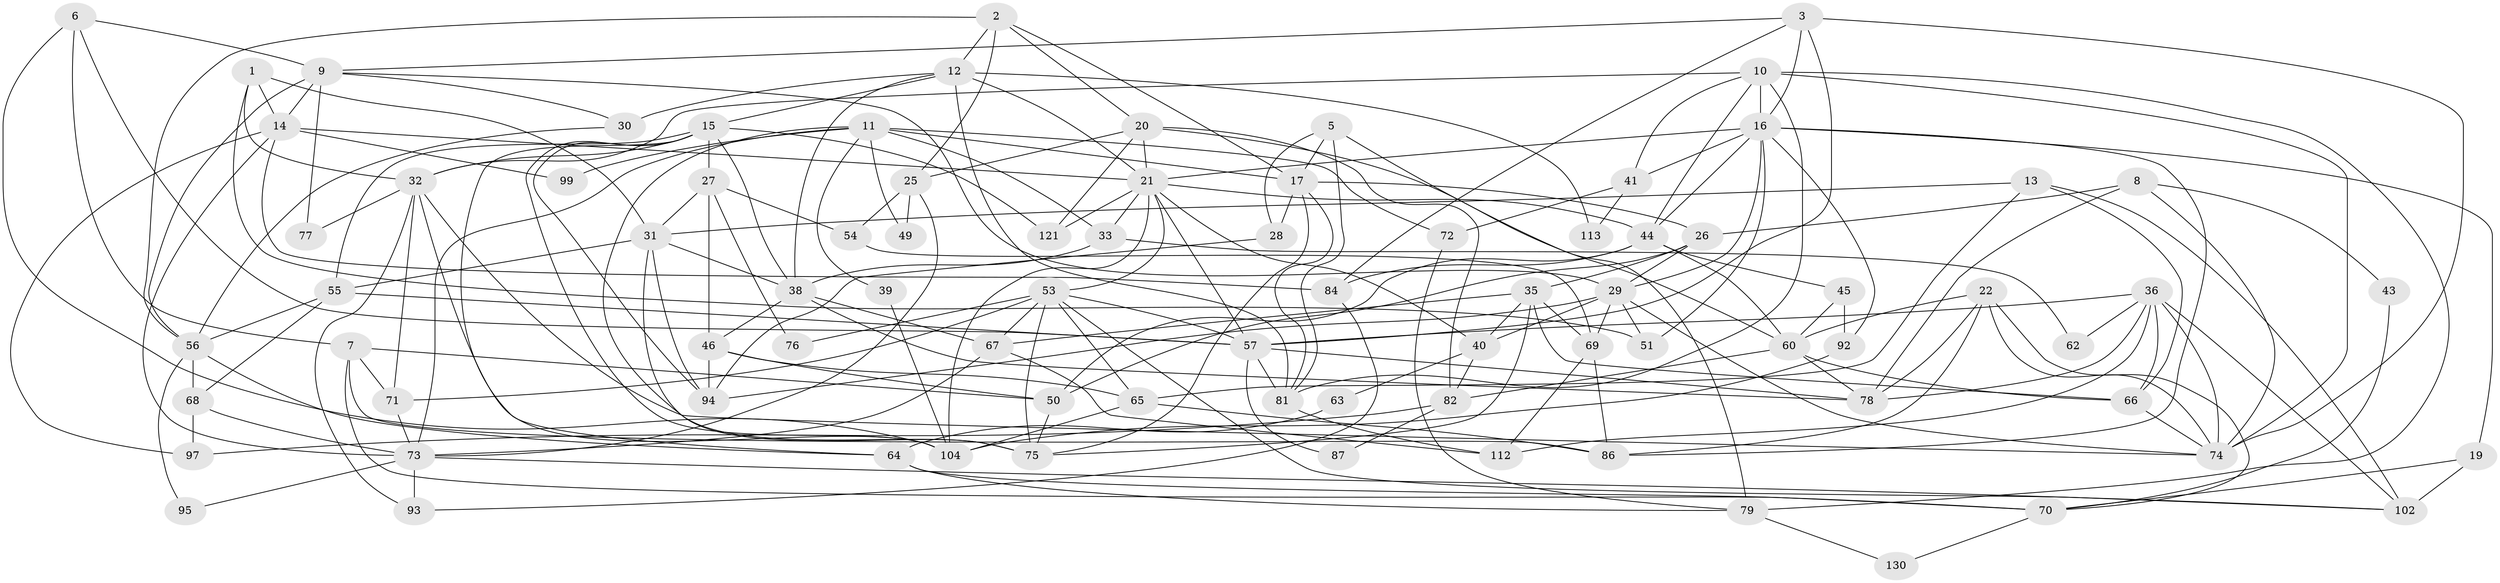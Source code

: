 // Generated by graph-tools (version 1.1) at 2025/52/02/27/25 19:52:05]
// undirected, 83 vertices, 207 edges
graph export_dot {
graph [start="1"]
  node [color=gray90,style=filled];
  1 [super="+4"];
  2;
  3;
  5 [super="+37"];
  6 [super="+100"];
  7;
  8 [super="+128"];
  9 [super="+58"];
  10 [super="+108"];
  11 [super="+61"];
  12 [super="+24"];
  13 [super="+88"];
  14 [super="+18"];
  15 [super="+83"];
  16 [super="+98"];
  17 [super="+23"];
  19 [super="+48"];
  20 [super="+106"];
  21 [super="+111"];
  22 [super="+42"];
  25;
  26;
  27 [super="+131"];
  28;
  29 [super="+47"];
  30 [super="+34"];
  31 [super="+59"];
  32 [super="+123"];
  33;
  35 [super="+107"];
  36 [super="+115"];
  38 [super="+119"];
  39;
  40 [super="+89"];
  41;
  43;
  44 [super="+109"];
  45 [super="+80"];
  46 [super="+52"];
  49;
  50 [super="+96"];
  51;
  53 [super="+114"];
  54;
  55 [super="+85"];
  56;
  57 [super="+117"];
  60 [super="+122"];
  62;
  63;
  64 [super="+90"];
  65 [super="+118"];
  66;
  67 [super="+91"];
  68;
  69 [super="+105"];
  70 [super="+127"];
  71;
  72;
  73;
  74 [super="+101"];
  75 [super="+124"];
  76;
  77;
  78 [super="+120"];
  79 [super="+129"];
  81 [super="+103"];
  82;
  84;
  86;
  87;
  92;
  93;
  94 [super="+126"];
  95;
  97 [super="+125"];
  99;
  102 [super="+116"];
  104 [super="+110"];
  112;
  113;
  121;
  130;
  1 -- 14;
  1 -- 31;
  1 -- 51;
  1 -- 32;
  2 -- 20;
  2 -- 17;
  2 -- 25;
  2 -- 56;
  2 -- 12;
  3 -- 74;
  3 -- 16;
  3 -- 57;
  3 -- 84;
  3 -- 9;
  5 -- 81;
  5 -- 79;
  5 -- 17;
  5 -- 28;
  6 -- 7;
  6 -- 104;
  6 -- 9;
  6 -- 57;
  7 -- 50;
  7 -- 71;
  7 -- 70;
  7 -- 86;
  8 -- 74;
  8 -- 26;
  8 -- 43;
  8 -- 78;
  9 -- 14;
  9 -- 77;
  9 -- 56;
  9 -- 29;
  9 -- 30;
  10 -- 74;
  10 -- 32;
  10 -- 41;
  10 -- 81;
  10 -- 16 [weight=2];
  10 -- 79 [weight=2];
  10 -- 44;
  11 -- 33;
  11 -- 72;
  11 -- 49;
  11 -- 73;
  11 -- 75;
  11 -- 99;
  11 -- 17 [weight=2];
  11 -- 39;
  12 -- 21;
  12 -- 113;
  12 -- 15;
  12 -- 81;
  12 -- 38;
  12 -- 30;
  13 -- 66;
  13 -- 65;
  13 -- 31;
  13 -- 102;
  14 -- 73;
  14 -- 84;
  14 -- 97;
  14 -- 99;
  14 -- 21;
  15 -- 38;
  15 -- 94;
  15 -- 64;
  15 -- 32;
  15 -- 27;
  15 -- 104;
  15 -- 121;
  15 -- 55;
  16 -- 41;
  16 -- 51;
  16 -- 44;
  16 -- 19;
  16 -- 21;
  16 -- 86;
  16 -- 92;
  16 -- 29;
  17 -- 28;
  17 -- 81;
  17 -- 26;
  17 -- 75;
  19 -- 70;
  19 -- 102;
  20 -- 121;
  20 -- 25;
  20 -- 82;
  20 -- 60;
  20 -- 21;
  21 -- 57;
  21 -- 44;
  21 -- 121;
  21 -- 104;
  21 -- 33;
  21 -- 53;
  21 -- 40;
  22 -- 86;
  22 -- 78;
  22 -- 70;
  22 -- 60;
  22 -- 74;
  25 -- 73;
  25 -- 49;
  25 -- 54;
  26 -- 29;
  26 -- 35;
  26 -- 50;
  27 -- 54;
  27 -- 31;
  27 -- 76;
  27 -- 46;
  28 -- 94;
  29 -- 40;
  29 -- 94;
  29 -- 51;
  29 -- 69;
  29 -- 74;
  30 -- 56;
  31 -- 55;
  31 -- 38;
  31 -- 94;
  31 -- 75;
  32 -- 93;
  32 -- 71;
  32 -- 77;
  32 -- 104;
  32 -- 74;
  33 -- 62;
  33 -- 38;
  35 -- 67 [weight=2];
  35 -- 75;
  35 -- 66;
  35 -- 69;
  35 -- 40;
  36 -- 102 [weight=2];
  36 -- 62;
  36 -- 66;
  36 -- 112;
  36 -- 78;
  36 -- 74;
  36 -- 57;
  38 -- 46;
  38 -- 78;
  38 -- 67;
  39 -- 104;
  40 -- 63;
  40 -- 82;
  41 -- 72;
  41 -- 113;
  43 -- 70;
  44 -- 50;
  44 -- 84;
  44 -- 45;
  44 -- 60;
  45 -- 60;
  45 -- 92;
  46 -- 94;
  46 -- 65;
  46 -- 50;
  50 -- 75;
  53 -- 67;
  53 -- 65;
  53 -- 71;
  53 -- 57;
  53 -- 75;
  53 -- 76;
  53 -- 102;
  54 -- 69;
  55 -- 68;
  55 -- 56;
  55 -- 57;
  56 -- 68;
  56 -- 95;
  56 -- 64;
  57 -- 81;
  57 -- 87;
  57 -- 78;
  60 -- 66;
  60 -- 78;
  60 -- 82;
  63 -- 64;
  64 -- 70;
  64 -- 79 [weight=2];
  65 -- 104;
  65 -- 86;
  66 -- 74;
  67 -- 112;
  67 -- 73;
  68 -- 73;
  68 -- 97;
  69 -- 112;
  69 -- 86;
  70 -- 130;
  71 -- 73;
  72 -- 79;
  73 -- 93;
  73 -- 95;
  73 -- 102;
  79 -- 130;
  81 -- 112;
  82 -- 87;
  82 -- 97;
  84 -- 93;
  92 -- 104;
}
